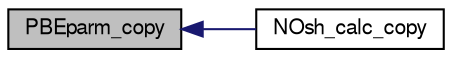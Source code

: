 digraph "PBEparm_copy"
{
  edge [fontname="FreeSans",fontsize="10",labelfontname="FreeSans",labelfontsize="10"];
  node [fontname="FreeSans",fontsize="10",shape=record];
  rankdir="LR";
  Node1 [label="PBEparm_copy",height=0.2,width=0.4,color="black", fillcolor="grey75", style="filled" fontcolor="black"];
  Node1 -> Node2 [dir="back",color="midnightblue",fontsize="10",style="solid",fontname="FreeSans"];
  Node2 [label="NOsh_calc_copy",height=0.2,width=0.4,color="black", fillcolor="white", style="filled",URL="$group___n_osh.html#ga20c398118710df03944e89a1fa553ec6",tooltip="Copy NOsh_calc object into thee."];
}
